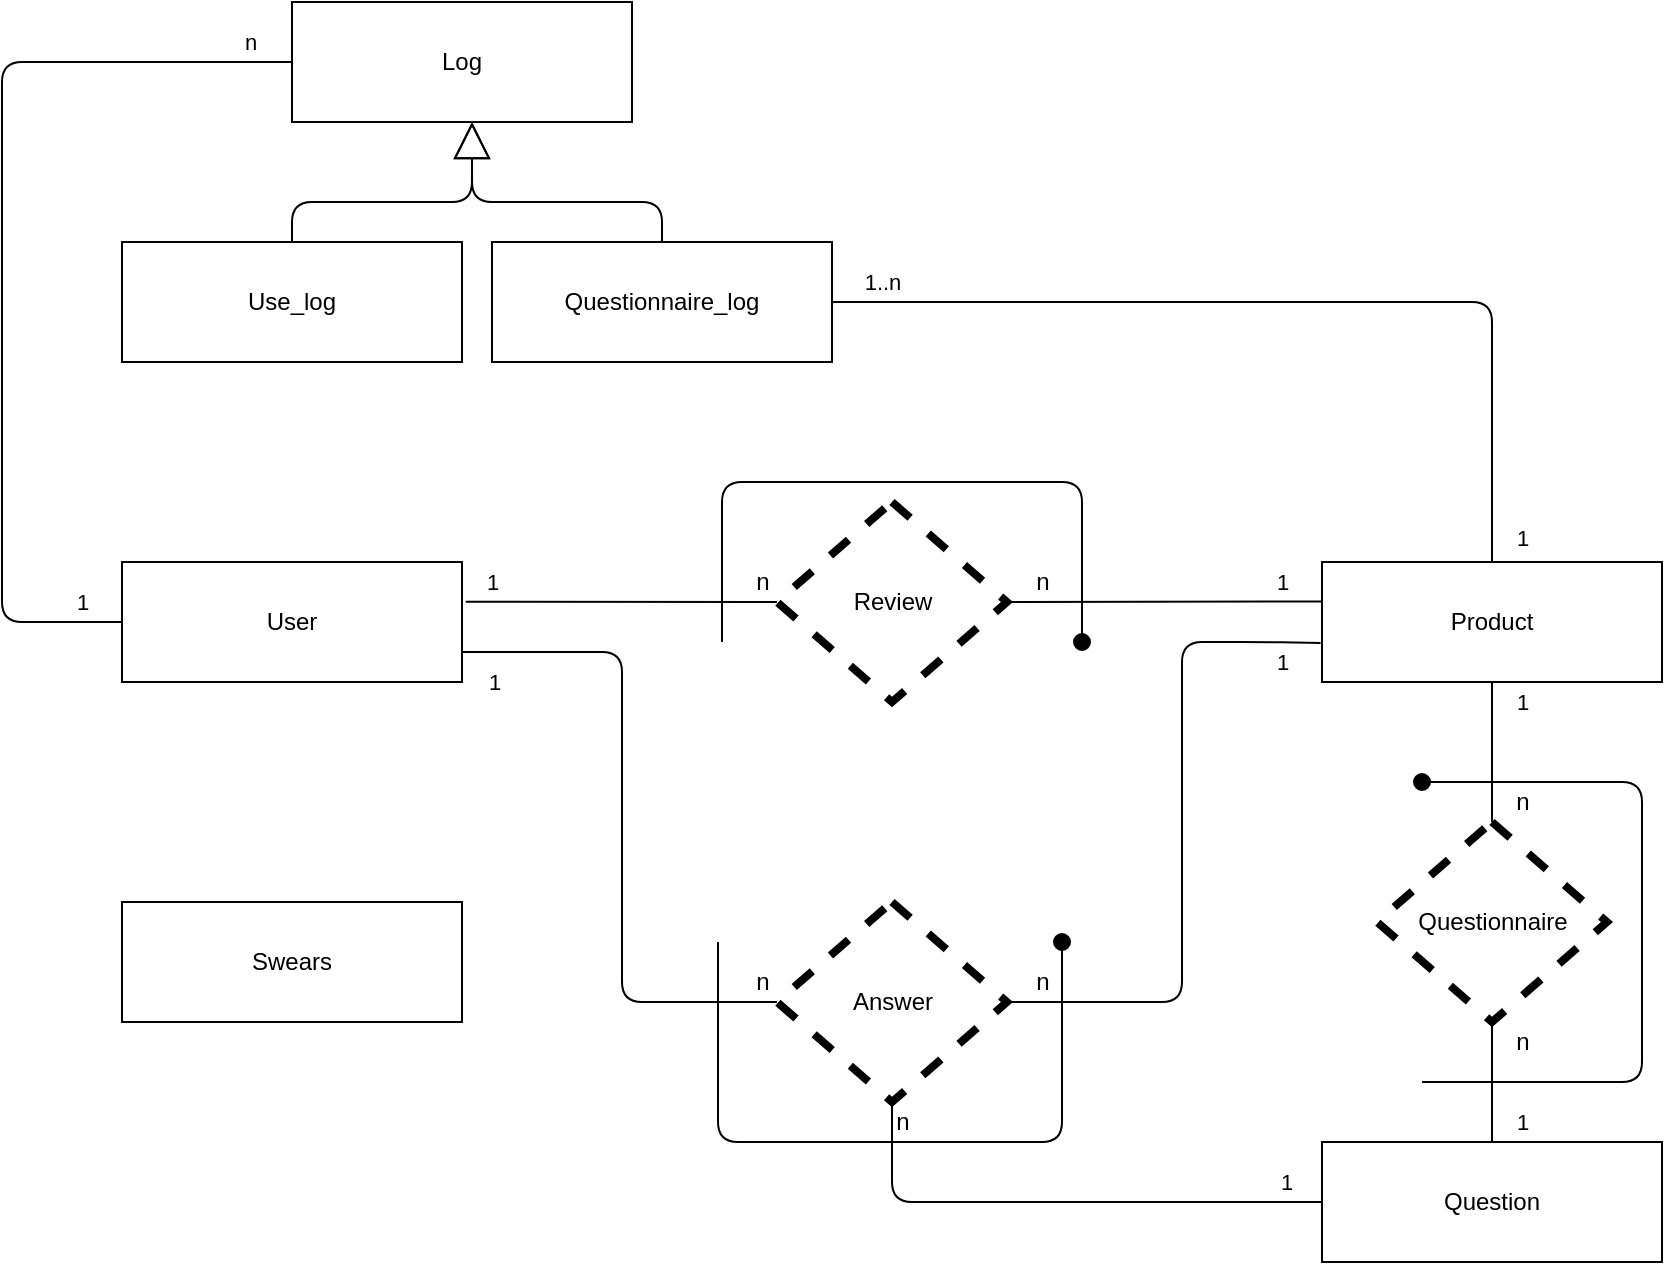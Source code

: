 <mxfile version="14.3.1" type="device"><diagram id="R2lEEEUBdFMjLlhIrx00" name="Page-1"><mxGraphModel dx="1385" dy="635" grid="1" gridSize="10" guides="1" tooltips="1" connect="1" arrows="1" fold="1" page="1" pageScale="1" pageWidth="850" pageHeight="1100" math="0" shadow="0" extFonts="Permanent Marker^https://fonts.googleapis.com/css?family=Permanent+Marker"><root><mxCell id="0"/><mxCell id="1" parent="0"/><mxCell id="z59hfod1vvujhowK4i0N-1" value="User" style="whiteSpace=wrap;html=1;" vertex="1" parent="1"><mxGeometry x="70" y="320" width="170" height="60" as="geometry"/></mxCell><mxCell id="z59hfod1vvujhowK4i0N-3" value="Question" style="whiteSpace=wrap;html=1;" vertex="1" parent="1"><mxGeometry x="670" y="610" width="170" height="60" as="geometry"/></mxCell><mxCell id="z59hfod1vvujhowK4i0N-5" value="Log" style="whiteSpace=wrap;html=1;" vertex="1" parent="1"><mxGeometry x="155" y="40" width="170" height="60" as="geometry"/></mxCell><mxCell id="z59hfod1vvujhowK4i0N-6" value="Use_log" style="whiteSpace=wrap;html=1;" vertex="1" parent="1"><mxGeometry x="70" y="160" width="170" height="60" as="geometry"/></mxCell><mxCell id="z59hfod1vvujhowK4i0N-7" value="Questionnaire_log" style="whiteSpace=wrap;html=1;" vertex="1" parent="1"><mxGeometry x="255" y="160" width="170" height="60" as="geometry"/></mxCell><mxCell id="z59hfod1vvujhowK4i0N-38" value="" style="endArrow=block;endSize=16;endFill=0;html=1;exitX=0.5;exitY=0;exitDx=0;exitDy=0;" edge="1" parent="1" source="z59hfod1vvujhowK4i0N-6"><mxGeometry width="160" relative="1" as="geometry"><mxPoint x="105" y="130" as="sourcePoint"/><mxPoint x="245" y="100" as="targetPoint"/><Array as="points"><mxPoint x="155" y="140"/><mxPoint x="245" y="140"/></Array></mxGeometry></mxCell><mxCell id="z59hfod1vvujhowK4i0N-39" value="" style="endArrow=block;endSize=16;endFill=0;html=1;exitX=0.5;exitY=0;exitDx=0;exitDy=0;" edge="1" parent="1" source="z59hfod1vvujhowK4i0N-7"><mxGeometry width="160" relative="1" as="geometry"><mxPoint x="197.5" y="170" as="sourcePoint"/><mxPoint x="245" y="100" as="targetPoint"/><Array as="points"><mxPoint x="340" y="140"/><mxPoint x="245" y="140"/></Array></mxGeometry></mxCell><mxCell id="z59hfod1vvujhowK4i0N-40" value="Product" style="whiteSpace=wrap;html=1;" vertex="1" parent="1"><mxGeometry x="670" y="320" width="170" height="60" as="geometry"/></mxCell><mxCell id="z59hfod1vvujhowK4i0N-42" value="Swears" style="whiteSpace=wrap;html=1;" vertex="1" parent="1"><mxGeometry x="70" y="490" width="170" height="60" as="geometry"/></mxCell><mxCell id="z59hfod1vvujhowK4i0N-45" value="" style="endArrow=none;html=1;exitX=1.011;exitY=0.331;exitDx=0;exitDy=0;entryX=0;entryY=0.5;entryDx=0;entryDy=0;exitPerimeter=0;" edge="1" parent="1" source="z59hfod1vvujhowK4i0N-1" target="z59hfod1vvujhowK4i0N-51"><mxGeometry width="50" height="50" relative="1" as="geometry"><mxPoint x="240" y="340" as="sourcePoint"/><mxPoint x="397.5" y="340" as="targetPoint"/></mxGeometry></mxCell><mxCell id="z59hfod1vvujhowK4i0N-70" value="1" style="edgeLabel;html=1;align=center;verticalAlign=middle;resizable=0;points=[];" vertex="1" connectable="0" parent="z59hfod1vvujhowK4i0N-45"><mxGeometry x="-0.885" y="-1" relative="1" as="geometry"><mxPoint x="4.33" y="-10.87" as="offset"/></mxGeometry></mxCell><mxCell id="z59hfod1vvujhowK4i0N-46" value="" style="endArrow=none;html=1;entryX=0;entryY=0.5;entryDx=0;entryDy=0;exitX=1;exitY=0.5;exitDx=0;exitDy=0;" edge="1" parent="1" source="z59hfod1vvujhowK4i0N-51"><mxGeometry width="50" height="50" relative="1" as="geometry"><mxPoint x="518.48" y="340.4" as="sourcePoint"/><mxPoint x="670.0" y="339.76" as="targetPoint"/></mxGeometry></mxCell><mxCell id="z59hfod1vvujhowK4i0N-71" value="1" style="edgeLabel;html=1;align=center;verticalAlign=middle;resizable=0;points=[];" vertex="1" connectable="0" parent="z59hfod1vvujhowK4i0N-46"><mxGeometry x="0.891" y="2" relative="1" as="geometry"><mxPoint x="-11.46" y="-7.77" as="offset"/></mxGeometry></mxCell><mxCell id="z59hfod1vvujhowK4i0N-51" value="Review" style="rhombus;whiteSpace=wrap;html=1;fillColor=none;dashed=1;strokeWidth=4;perimeterSpacing=0;" vertex="1" parent="1"><mxGeometry x="397.5" y="290" width="115" height="100" as="geometry"/></mxCell><mxCell id="z59hfod1vvujhowK4i0N-52" value="Answer" style="rhombus;whiteSpace=wrap;html=1;fillColor=none;dashed=1;strokeWidth=4;" vertex="1" parent="1"><mxGeometry x="397.5" y="490" width="115" height="100" as="geometry"/></mxCell><mxCell id="z59hfod1vvujhowK4i0N-53" value="" style="endArrow=none;html=1;entryX=0;entryY=0.5;entryDx=0;entryDy=0;" edge="1" parent="1" target="z59hfod1vvujhowK4i0N-52"><mxGeometry width="50" height="50" relative="1" as="geometry"><mxPoint x="240" y="365" as="sourcePoint"/><mxPoint x="397.5" y="370" as="targetPoint"/><Array as="points"><mxPoint x="320" y="365"/><mxPoint x="320" y="540"/></Array></mxGeometry></mxCell><mxCell id="z59hfod1vvujhowK4i0N-72" value="1" style="edgeLabel;html=1;align=center;verticalAlign=middle;resizable=0;points=[];" vertex="1" connectable="0" parent="z59hfod1vvujhowK4i0N-53"><mxGeometry x="-0.907" y="2" relative="1" as="geometry"><mxPoint y="17" as="offset"/></mxGeometry></mxCell><mxCell id="z59hfod1vvujhowK4i0N-54" value="" style="endArrow=none;html=1;entryX=-0.004;entryY=0.674;entryDx=0;entryDy=0;exitX=1;exitY=0.5;exitDx=0;exitDy=0;entryPerimeter=0;" edge="1" parent="1" source="z59hfod1vvujhowK4i0N-52" target="z59hfod1vvujhowK4i0N-40"><mxGeometry width="50" height="50" relative="1" as="geometry"><mxPoint x="580" y="420" as="sourcePoint"/><mxPoint x="630" y="370" as="targetPoint"/><Array as="points"><mxPoint x="600" y="540"/><mxPoint x="600" y="360"/><mxPoint x="640" y="360"/></Array></mxGeometry></mxCell><mxCell id="z59hfod1vvujhowK4i0N-73" value="1" style="edgeLabel;html=1;align=center;verticalAlign=middle;resizable=0;points=[];" vertex="1" connectable="0" parent="z59hfod1vvujhowK4i0N-54"><mxGeometry x="0.96" y="1" relative="1" as="geometry"><mxPoint x="-12.8" y="10.66" as="offset"/></mxGeometry></mxCell><mxCell id="z59hfod1vvujhowK4i0N-55" value="" style="endArrow=none;html=1;exitX=0.5;exitY=1;exitDx=0;exitDy=0;" edge="1" parent="1" source="z59hfod1vvujhowK4i0N-52" target="z59hfod1vvujhowK4i0N-3"><mxGeometry width="50" height="50" relative="1" as="geometry"><mxPoint x="460" y="645" as="sourcePoint"/><mxPoint x="667" y="640" as="targetPoint"/><Array as="points"><mxPoint x="455" y="640"/></Array></mxGeometry></mxCell><mxCell id="z59hfod1vvujhowK4i0N-74" value="1" style="edgeLabel;html=1;align=center;verticalAlign=middle;resizable=0;points=[];" vertex="1" connectable="0" parent="z59hfod1vvujhowK4i0N-55"><mxGeometry x="0.864" y="4" relative="1" as="geometry"><mxPoint y="-6" as="offset"/></mxGeometry></mxCell><mxCell id="z59hfod1vvujhowK4i0N-56" value="" style="endArrow=none;html=1;entryX=0.5;entryY=1;entryDx=0;entryDy=0;exitX=0.5;exitY=0;exitDx=0;exitDy=0;" edge="1" parent="1" source="z59hfod1vvujhowK4i0N-3" target="z59hfod1vvujhowK4i0N-63"><mxGeometry width="50" height="50" relative="1" as="geometry"><mxPoint x="730" y="610" as="sourcePoint"/><mxPoint x="755" y="530" as="targetPoint"/></mxGeometry></mxCell><mxCell id="z59hfod1vvujhowK4i0N-75" value="1" style="edgeLabel;html=1;align=center;verticalAlign=middle;resizable=0;points=[];rotation=0;" vertex="1" connectable="0" parent="z59hfod1vvujhowK4i0N-56"><mxGeometry x="-0.662" relative="1" as="geometry"><mxPoint x="15" as="offset"/></mxGeometry></mxCell><mxCell id="z59hfod1vvujhowK4i0N-59" value="" style="endArrow=none;html=1;entryX=0.5;entryY=1;entryDx=0;entryDy=0;exitX=0.5;exitY=0;exitDx=0;exitDy=0;" edge="1" parent="1" source="z59hfod1vvujhowK4i0N-63" target="z59hfod1vvujhowK4i0N-40"><mxGeometry width="50" height="50" relative="1" as="geometry"><mxPoint x="754.76" y="470" as="sourcePoint"/><mxPoint x="754.76" y="390" as="targetPoint"/></mxGeometry></mxCell><mxCell id="z59hfod1vvujhowK4i0N-77" value="1" style="edgeLabel;html=1;align=center;verticalAlign=middle;resizable=0;points=[];" vertex="1" connectable="0" parent="z59hfod1vvujhowK4i0N-59"><mxGeometry x="0.743" y="1" relative="1" as="geometry"><mxPoint x="16" y="1.14" as="offset"/></mxGeometry></mxCell><mxCell id="z59hfod1vvujhowK4i0N-60" value="" style="endArrow=none;html=1;entryX=0;entryY=0.5;entryDx=0;entryDy=0;exitX=0;exitY=0.5;exitDx=0;exitDy=0;" edge="1" parent="1" source="z59hfod1vvujhowK4i0N-1" target="z59hfod1vvujhowK4i0N-5"><mxGeometry width="50" height="50" relative="1" as="geometry"><mxPoint x="150" y="300" as="sourcePoint"/><mxPoint x="150" y="220" as="targetPoint"/><Array as="points"><mxPoint x="10" y="350"/><mxPoint x="10" y="70"/></Array></mxGeometry></mxCell><mxCell id="z59hfod1vvujhowK4i0N-84" value="1" style="edgeLabel;html=1;align=center;verticalAlign=middle;resizable=0;points=[];" vertex="1" connectable="0" parent="z59hfod1vvujhowK4i0N-60"><mxGeometry x="-0.914" y="-4" relative="1" as="geometry"><mxPoint x="0.69" y="-6" as="offset"/></mxGeometry></mxCell><mxCell id="z59hfod1vvujhowK4i0N-85" value="n" style="edgeLabel;html=1;align=center;verticalAlign=middle;resizable=0;points=[];" vertex="1" connectable="0" parent="z59hfod1vvujhowK4i0N-60"><mxGeometry x="0.913" y="5" relative="1" as="geometry"><mxPoint y="-5" as="offset"/></mxGeometry></mxCell><mxCell id="z59hfod1vvujhowK4i0N-62" value="" style="endArrow=none;html=1;entryX=1;entryY=0.5;entryDx=0;entryDy=0;exitX=0.5;exitY=0;exitDx=0;exitDy=0;" edge="1" parent="1" source="z59hfod1vvujhowK4i0N-40" target="z59hfod1vvujhowK4i0N-7"><mxGeometry width="50" height="50" relative="1" as="geometry"><mxPoint x="754.41" y="312.28" as="sourcePoint"/><mxPoint x="755.6" y="210.0" as="targetPoint"/><Array as="points"><mxPoint x="755" y="260"/><mxPoint x="755" y="190"/><mxPoint x="550" y="190"/><mxPoint x="520" y="190"/></Array></mxGeometry></mxCell><mxCell id="z59hfod1vvujhowK4i0N-82" value="1" style="edgeLabel;html=1;align=center;verticalAlign=middle;resizable=0;points=[];" vertex="1" connectable="0" parent="z59hfod1vvujhowK4i0N-62"><mxGeometry x="-0.948" y="-2" relative="1" as="geometry"><mxPoint x="13" as="offset"/></mxGeometry></mxCell><mxCell id="z59hfod1vvujhowK4i0N-83" value="1..n" style="edgeLabel;html=1;align=center;verticalAlign=middle;resizable=0;points=[];" vertex="1" connectable="0" parent="z59hfod1vvujhowK4i0N-62"><mxGeometry x="0.94" y="1" relative="1" as="geometry"><mxPoint x="11.21" y="-11" as="offset"/></mxGeometry></mxCell><mxCell id="z59hfod1vvujhowK4i0N-63" value="Questionnaire" style="rhombus;whiteSpace=wrap;html=1;fillColor=none;dashed=1;strokeWidth=4;" vertex="1" parent="1"><mxGeometry x="697.5" y="450" width="115" height="100" as="geometry"/></mxCell><mxCell id="z59hfod1vvujhowK4i0N-78" value="" style="html=1;verticalAlign=bottom;startArrow=oval;startFill=1;endArrow=none;startSize=8;endFill=0;" edge="1" parent="1"><mxGeometry width="60" relative="1" as="geometry"><mxPoint x="550" y="360" as="sourcePoint"/><mxPoint x="370" y="360" as="targetPoint"/><Array as="points"><mxPoint x="550" y="280"/><mxPoint x="460" y="280"/><mxPoint x="370" y="280"/></Array></mxGeometry></mxCell><mxCell id="z59hfod1vvujhowK4i0N-80" value="" style="html=1;verticalAlign=bottom;startArrow=oval;startFill=1;endArrow=none;startSize=8;endFill=0;" edge="1" parent="1"><mxGeometry width="60" relative="1" as="geometry"><mxPoint x="540" y="510" as="sourcePoint"/><mxPoint x="368" y="510" as="targetPoint"/><Array as="points"><mxPoint x="540" y="610"/><mxPoint x="368" y="610"/></Array></mxGeometry></mxCell><mxCell id="z59hfod1vvujhowK4i0N-81" value="" style="html=1;verticalAlign=bottom;startArrow=oval;startFill=1;endArrow=none;startSize=8;endFill=0;" edge="1" parent="1"><mxGeometry width="60" relative="1" as="geometry"><mxPoint x="720" y="430" as="sourcePoint"/><mxPoint x="720" y="580" as="targetPoint"/><Array as="points"><mxPoint x="830" y="430"/><mxPoint x="830" y="580"/></Array></mxGeometry></mxCell><mxCell id="z59hfod1vvujhowK4i0N-86" value="n" style="text;html=1;align=center;verticalAlign=middle;resizable=0;points=[];autosize=1;" vertex="1" parent="1"><mxGeometry x="760" y="550" width="20" height="20" as="geometry"/></mxCell><mxCell id="z59hfod1vvujhowK4i0N-87" value="n" style="text;html=1;align=center;verticalAlign=middle;resizable=0;points=[];autosize=1;" vertex="1" parent="1"><mxGeometry x="760" y="430" width="20" height="20" as="geometry"/></mxCell><mxCell id="z59hfod1vvujhowK4i0N-88" value="n" style="text;html=1;align=center;verticalAlign=middle;resizable=0;points=[];autosize=1;" vertex="1" parent="1"><mxGeometry x="450" y="590" width="20" height="20" as="geometry"/></mxCell><mxCell id="z59hfod1vvujhowK4i0N-89" value="n" style="text;html=1;align=center;verticalAlign=middle;resizable=0;points=[];autosize=1;" vertex="1" parent="1"><mxGeometry x="520" y="520" width="20" height="20" as="geometry"/></mxCell><mxCell id="z59hfod1vvujhowK4i0N-90" value="n" style="text;html=1;align=center;verticalAlign=middle;resizable=0;points=[];autosize=1;" vertex="1" parent="1"><mxGeometry x="380" y="520" width="20" height="20" as="geometry"/></mxCell><mxCell id="z59hfod1vvujhowK4i0N-91" value="n" style="text;html=1;align=center;verticalAlign=middle;resizable=0;points=[];autosize=1;" vertex="1" parent="1"><mxGeometry x="380" y="320" width="20" height="20" as="geometry"/></mxCell><mxCell id="z59hfod1vvujhowK4i0N-92" value="n" style="text;html=1;align=center;verticalAlign=middle;resizable=0;points=[];autosize=1;" vertex="1" parent="1"><mxGeometry x="520" y="320" width="20" height="20" as="geometry"/></mxCell></root></mxGraphModel></diagram></mxfile>